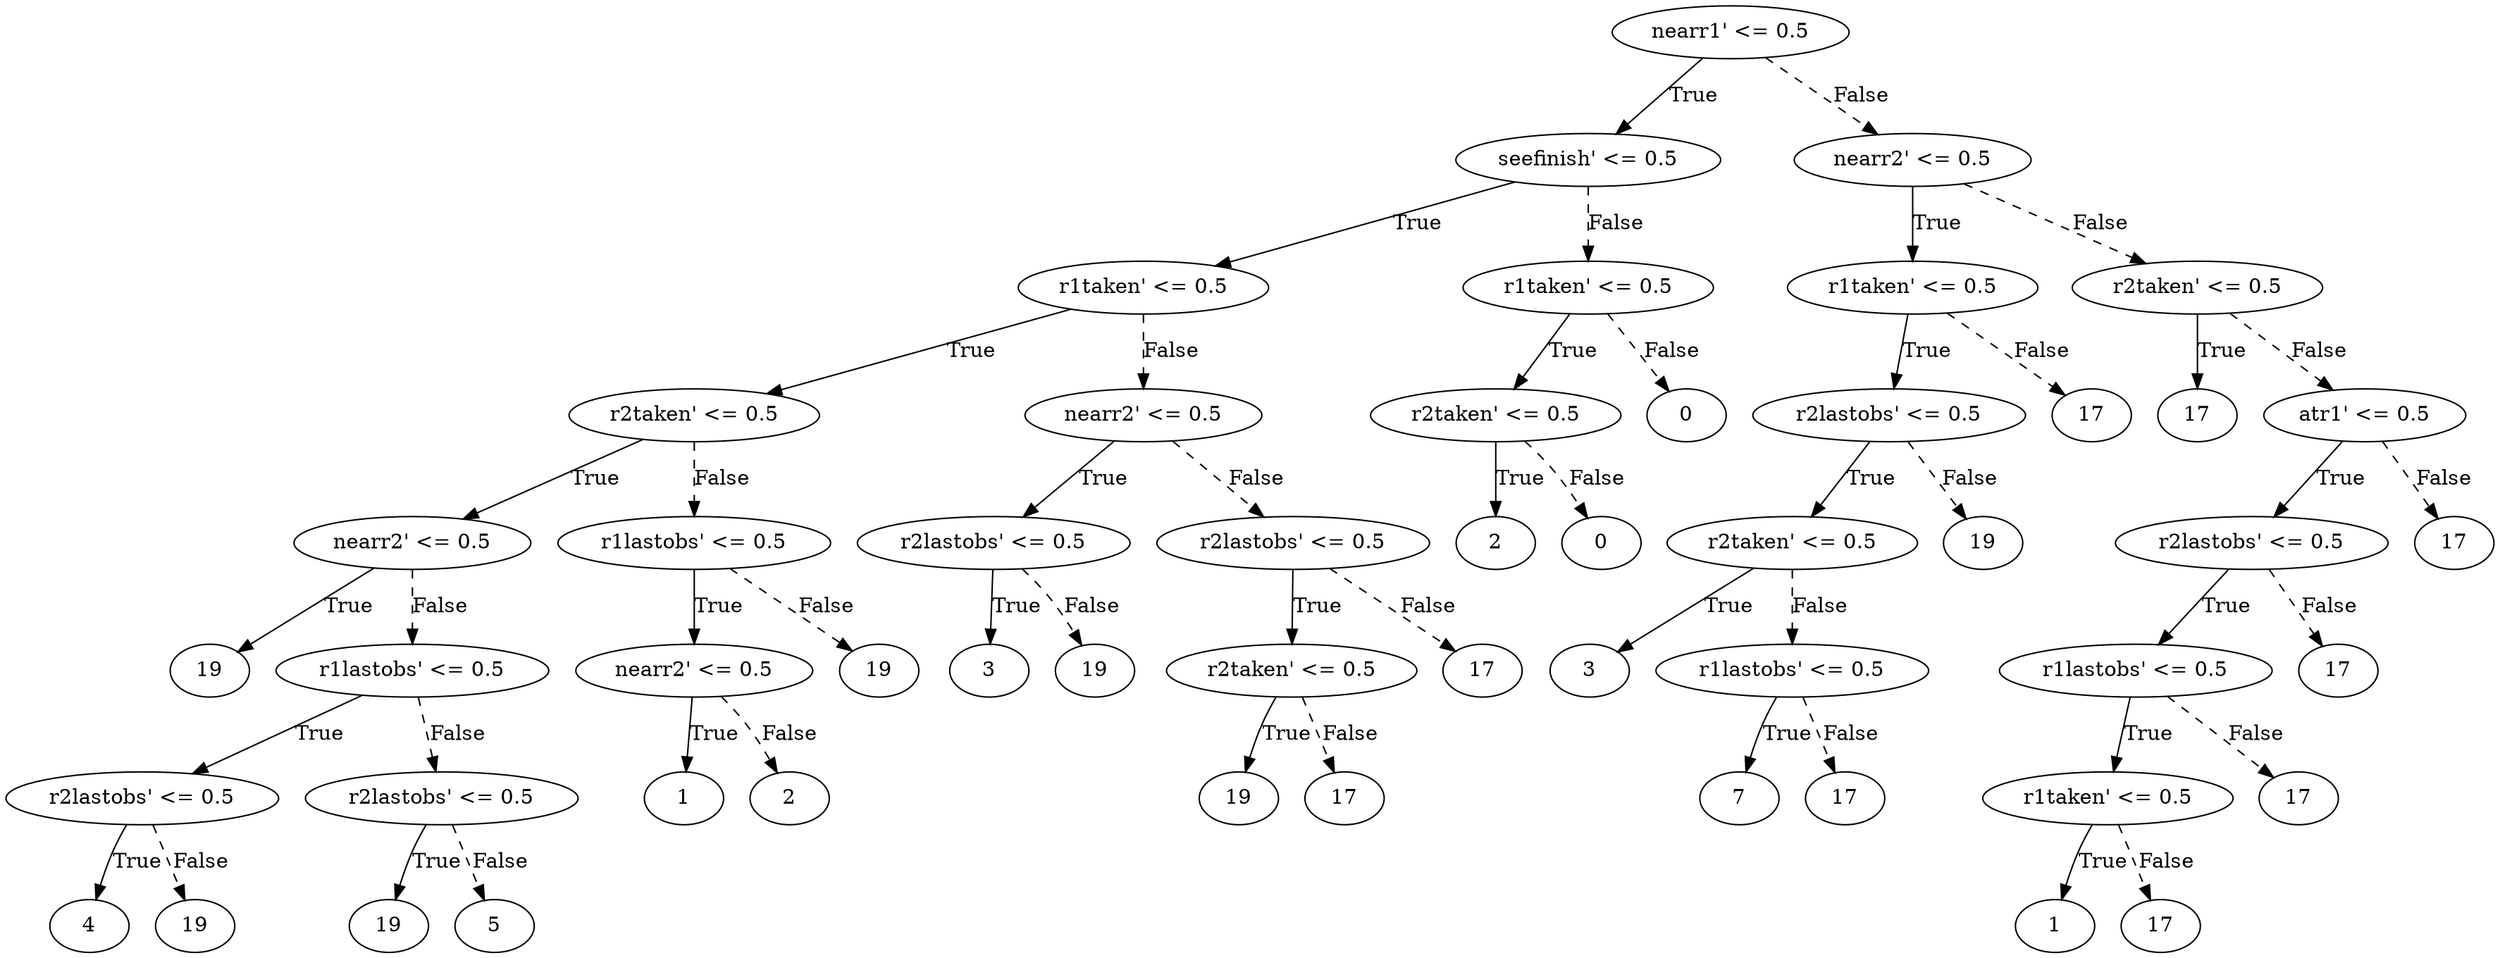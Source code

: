 digraph {
0 [label="nearr1' <= 0.5"];
1 [label="seefinish' <= 0.5"];
2 [label="r1taken' <= 0.5"];
3 [label="r2taken' <= 0.5"];
4 [label="nearr2' <= 0.5"];
5 [label="19"];
4 -> 5 [label="True"];
6 [label="r1lastobs' <= 0.5"];
7 [label="r2lastobs' <= 0.5"];
8 [label="4"];
7 -> 8 [label="True"];
9 [label="19"];
7 -> 9 [style="dashed", label="False"];
6 -> 7 [label="True"];
10 [label="r2lastobs' <= 0.5"];
11 [label="19"];
10 -> 11 [label="True"];
12 [label="5"];
10 -> 12 [style="dashed", label="False"];
6 -> 10 [style="dashed", label="False"];
4 -> 6 [style="dashed", label="False"];
3 -> 4 [label="True"];
13 [label="r1lastobs' <= 0.5"];
14 [label="nearr2' <= 0.5"];
15 [label="1"];
14 -> 15 [label="True"];
16 [label="2"];
14 -> 16 [style="dashed", label="False"];
13 -> 14 [label="True"];
17 [label="19"];
13 -> 17 [style="dashed", label="False"];
3 -> 13 [style="dashed", label="False"];
2 -> 3 [label="True"];
18 [label="nearr2' <= 0.5"];
19 [label="r2lastobs' <= 0.5"];
20 [label="3"];
19 -> 20 [label="True"];
21 [label="19"];
19 -> 21 [style="dashed", label="False"];
18 -> 19 [label="True"];
22 [label="r2lastobs' <= 0.5"];
23 [label="r2taken' <= 0.5"];
24 [label="19"];
23 -> 24 [label="True"];
25 [label="17"];
23 -> 25 [style="dashed", label="False"];
22 -> 23 [label="True"];
26 [label="17"];
22 -> 26 [style="dashed", label="False"];
18 -> 22 [style="dashed", label="False"];
2 -> 18 [style="dashed", label="False"];
1 -> 2 [label="True"];
27 [label="r1taken' <= 0.5"];
28 [label="r2taken' <= 0.5"];
29 [label="2"];
28 -> 29 [label="True"];
30 [label="0"];
28 -> 30 [style="dashed", label="False"];
27 -> 28 [label="True"];
31 [label="0"];
27 -> 31 [style="dashed", label="False"];
1 -> 27 [style="dashed", label="False"];
0 -> 1 [label="True"];
32 [label="nearr2' <= 0.5"];
33 [label="r1taken' <= 0.5"];
34 [label="r2lastobs' <= 0.5"];
35 [label="r2taken' <= 0.5"];
36 [label="3"];
35 -> 36 [label="True"];
37 [label="r1lastobs' <= 0.5"];
38 [label="7"];
37 -> 38 [label="True"];
39 [label="17"];
37 -> 39 [style="dashed", label="False"];
35 -> 37 [style="dashed", label="False"];
34 -> 35 [label="True"];
40 [label="19"];
34 -> 40 [style="dashed", label="False"];
33 -> 34 [label="True"];
41 [label="17"];
33 -> 41 [style="dashed", label="False"];
32 -> 33 [label="True"];
42 [label="r2taken' <= 0.5"];
43 [label="17"];
42 -> 43 [label="True"];
44 [label="atr1' <= 0.5"];
45 [label="r2lastobs' <= 0.5"];
46 [label="r1lastobs' <= 0.5"];
47 [label="r1taken' <= 0.5"];
48 [label="1"];
47 -> 48 [label="True"];
49 [label="17"];
47 -> 49 [style="dashed", label="False"];
46 -> 47 [label="True"];
50 [label="17"];
46 -> 50 [style="dashed", label="False"];
45 -> 46 [label="True"];
51 [label="17"];
45 -> 51 [style="dashed", label="False"];
44 -> 45 [label="True"];
52 [label="17"];
44 -> 52 [style="dashed", label="False"];
42 -> 44 [style="dashed", label="False"];
32 -> 42 [style="dashed", label="False"];
0 -> 32 [style="dashed", label="False"];

}